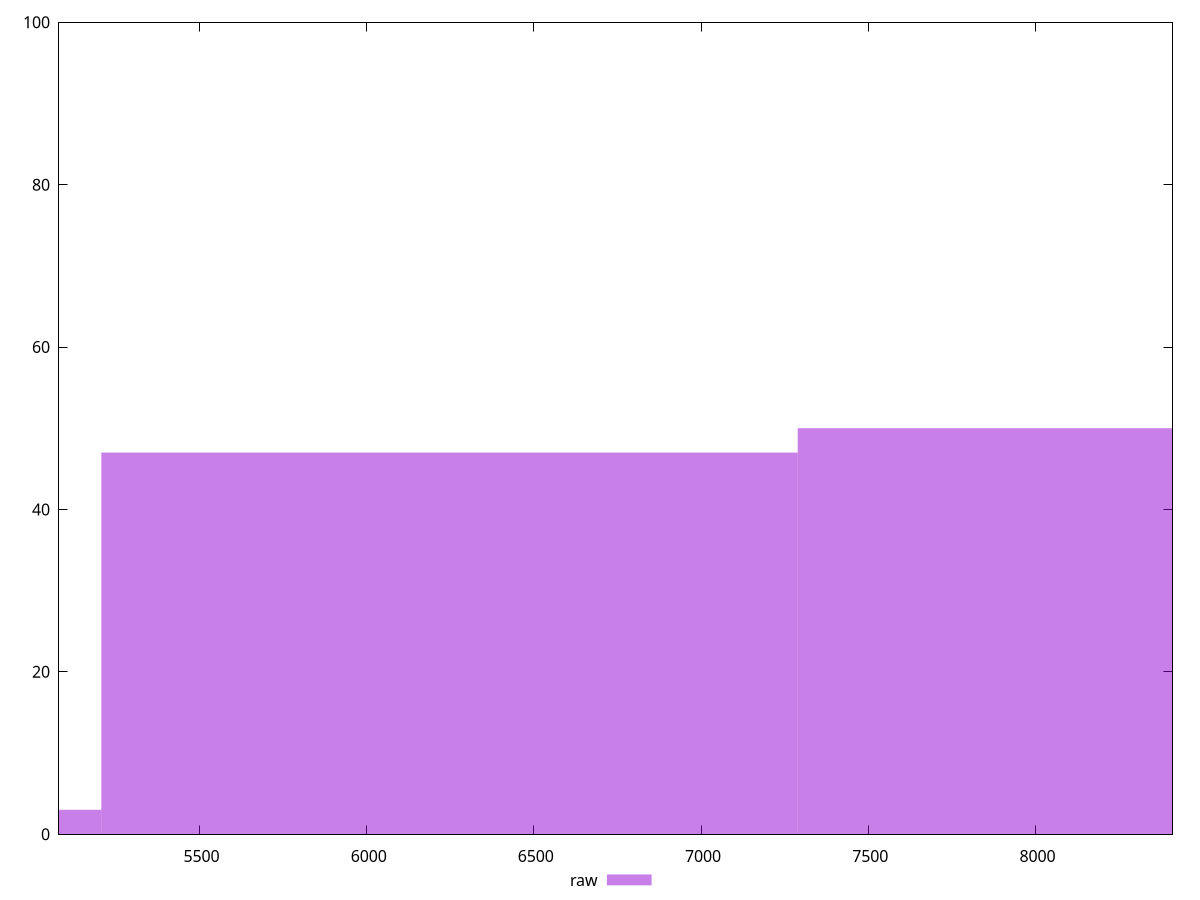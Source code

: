 reset

$raw <<EOF
6247.849958628473 47
4165.233305752316 3
8330.466611504631 50
EOF

set key outside below
set boxwidth 2082.616652876158
set xrange [5080:8410]
set yrange [0:100]
set trange [0:100]
set style fill transparent solid 0.5 noborder
set terminal svg size 640, 490 enhanced background rgb 'white'
set output "reprap/uses-http2/samples/pages+cached+noexternal+nomedia+nocss/raw/histogram.svg"

plot $raw title "raw" with boxes

reset
